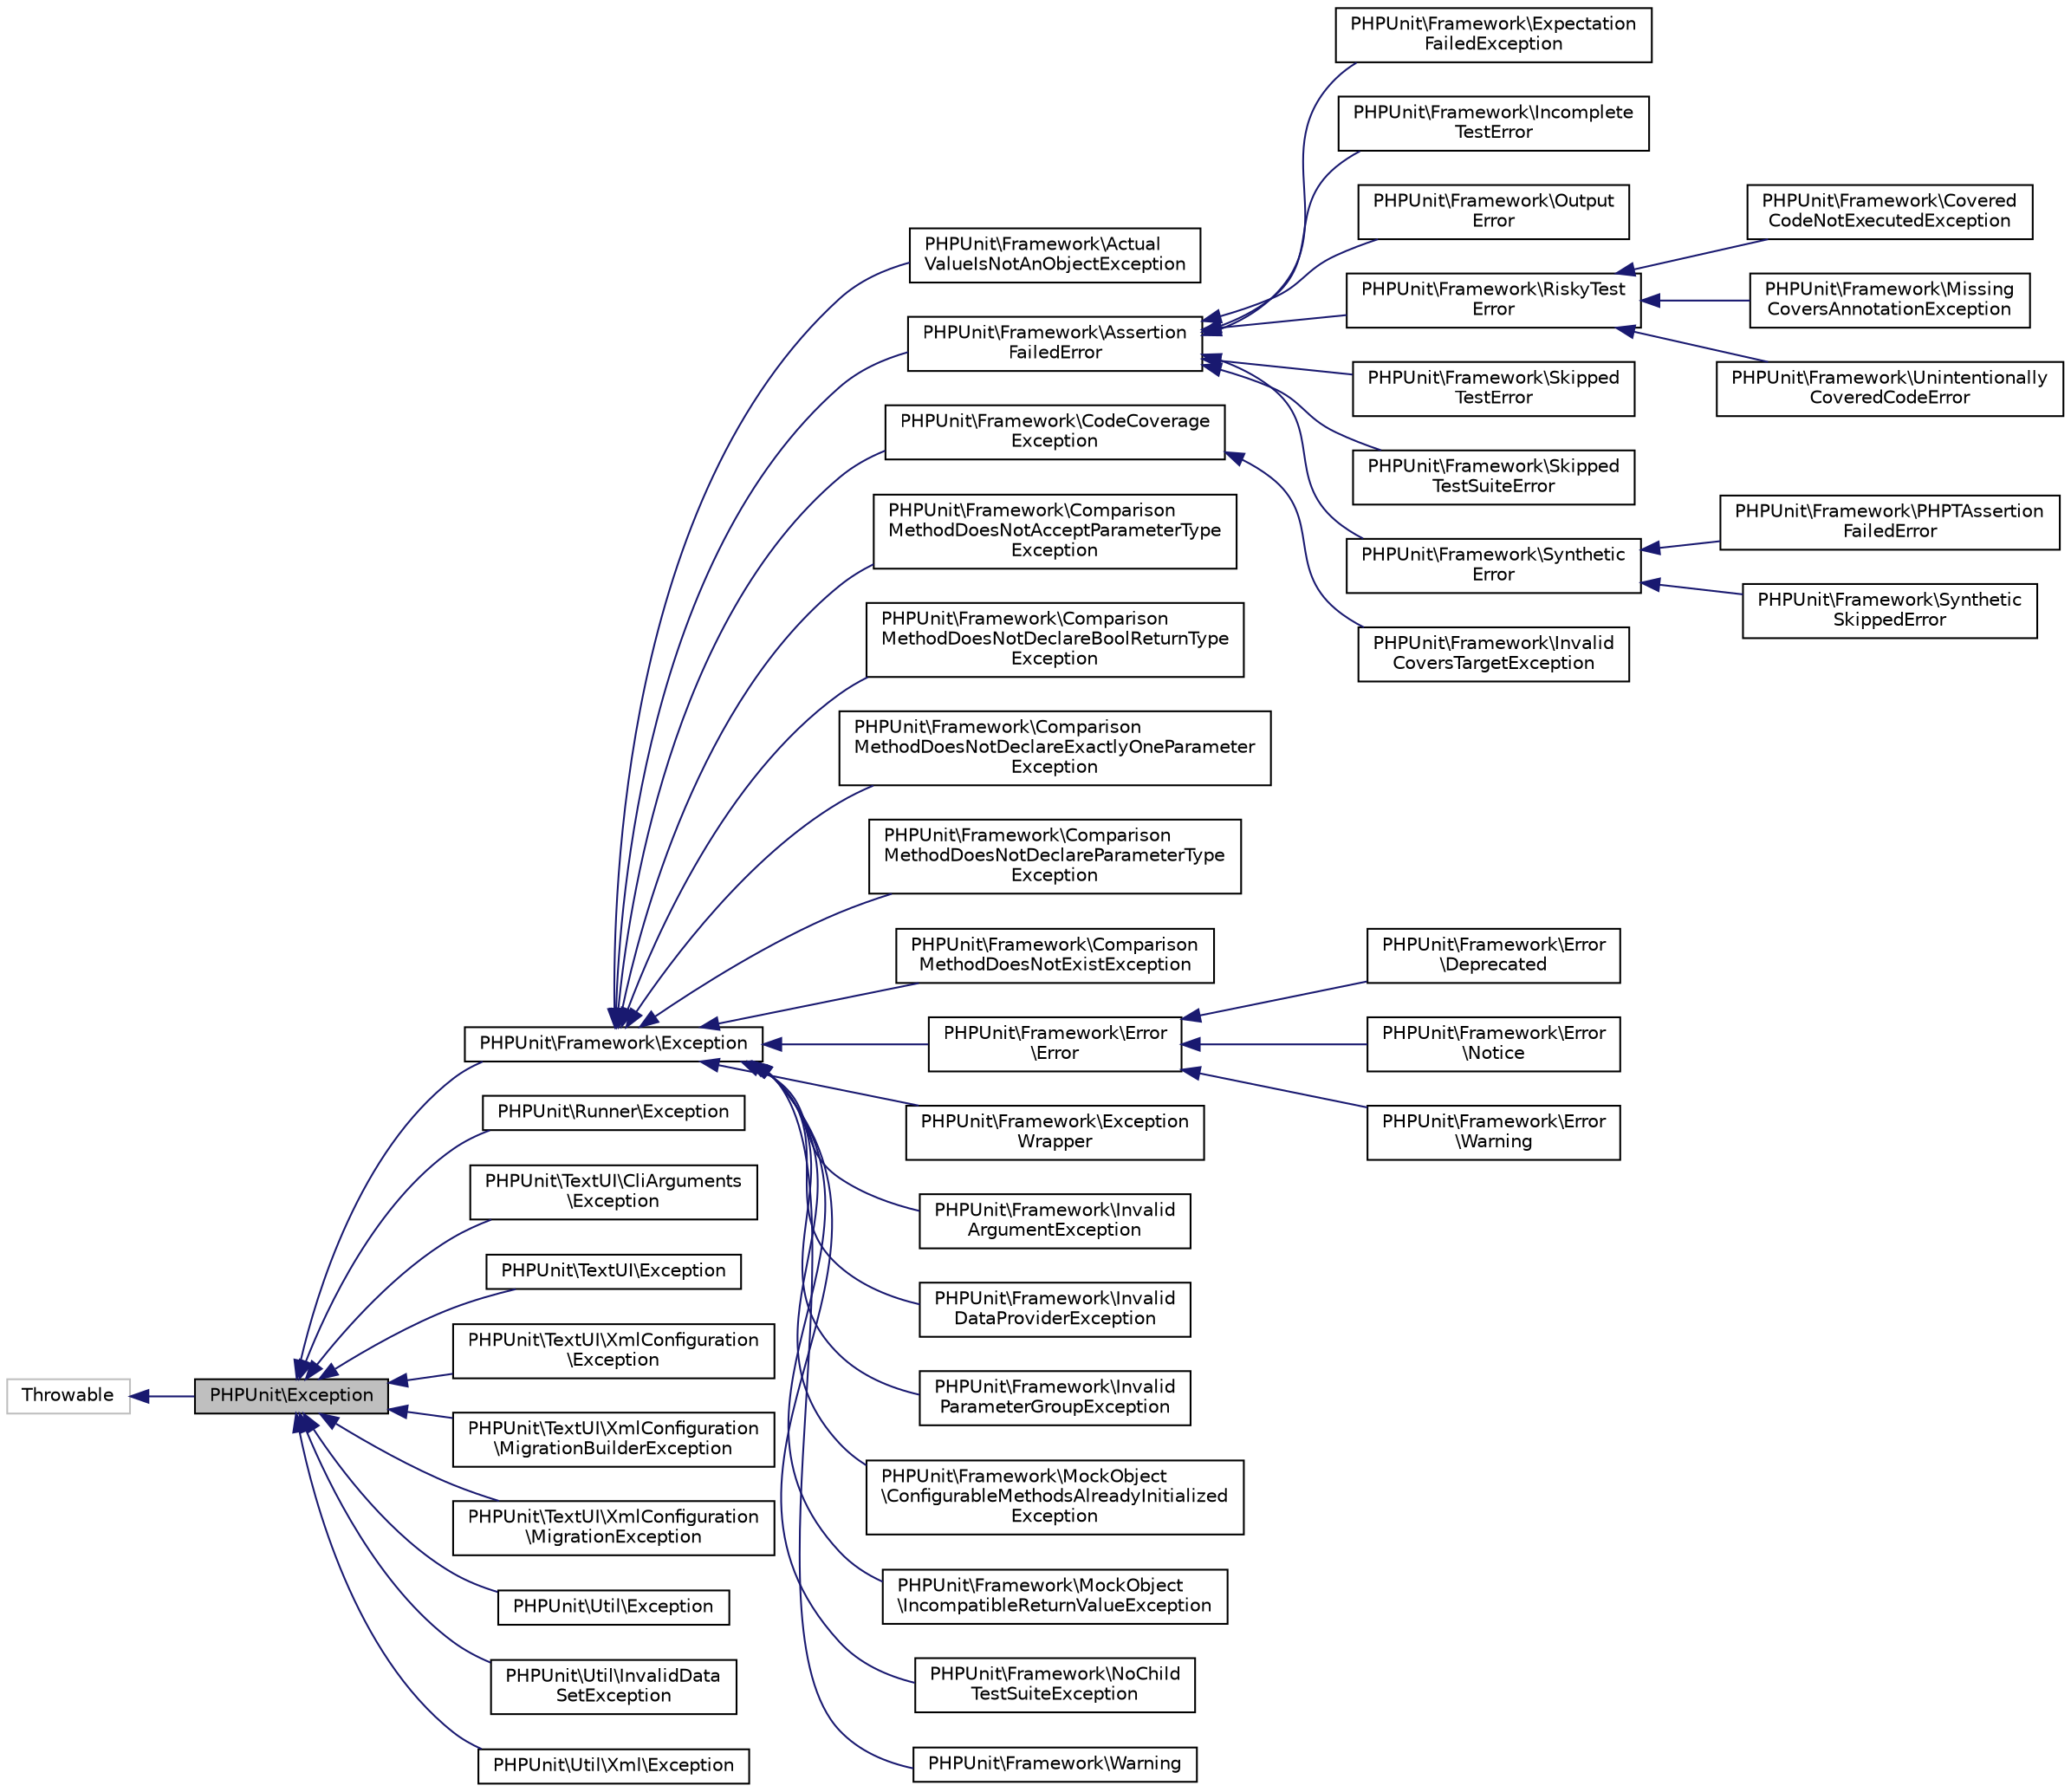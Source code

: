 digraph "PHPUnit\Exception"
{
  edge [fontname="Helvetica",fontsize="10",labelfontname="Helvetica",labelfontsize="10"];
  node [fontname="Helvetica",fontsize="10",shape=record];
  rankdir="LR";
  Node0 [label="PHPUnit\\Exception",height=0.2,width=0.4,color="black", fillcolor="grey75", style="filled", fontcolor="black"];
  Node1 -> Node0 [dir="back",color="midnightblue",fontsize="10",style="solid",fontname="Helvetica"];
  Node1 [label="Throwable",height=0.2,width=0.4,color="grey75", fillcolor="white", style="filled"];
  Node0 -> Node2 [dir="back",color="midnightblue",fontsize="10",style="solid",fontname="Helvetica"];
  Node2 [label="PHPUnit\\Framework\\Exception",height=0.2,width=0.4,color="black", fillcolor="white", style="filled",URL="$classPHPUnit_1_1Framework_1_1Exception.html"];
  Node2 -> Node3 [dir="back",color="midnightblue",fontsize="10",style="solid",fontname="Helvetica"];
  Node3 [label="PHPUnit\\Framework\\Actual\lValueIsNotAnObjectException",height=0.2,width=0.4,color="black", fillcolor="white", style="filled",URL="$classPHPUnit_1_1Framework_1_1ActualValueIsNotAnObjectException.html"];
  Node2 -> Node4 [dir="back",color="midnightblue",fontsize="10",style="solid",fontname="Helvetica"];
  Node4 [label="PHPUnit\\Framework\\Assertion\lFailedError",height=0.2,width=0.4,color="black", fillcolor="white", style="filled",URL="$classPHPUnit_1_1Framework_1_1AssertionFailedError.html"];
  Node4 -> Node5 [dir="back",color="midnightblue",fontsize="10",style="solid",fontname="Helvetica"];
  Node5 [label="PHPUnit\\Framework\\Expectation\lFailedException",height=0.2,width=0.4,color="black", fillcolor="white", style="filled",URL="$classPHPUnit_1_1Framework_1_1ExpectationFailedException.html"];
  Node4 -> Node6 [dir="back",color="midnightblue",fontsize="10",style="solid",fontname="Helvetica"];
  Node6 [label="PHPUnit\\Framework\\Incomplete\lTestError",height=0.2,width=0.4,color="black", fillcolor="white", style="filled",URL="$classPHPUnit_1_1Framework_1_1IncompleteTestError.html"];
  Node4 -> Node7 [dir="back",color="midnightblue",fontsize="10",style="solid",fontname="Helvetica"];
  Node7 [label="PHPUnit\\Framework\\Output\lError",height=0.2,width=0.4,color="black", fillcolor="white", style="filled",URL="$classPHPUnit_1_1Framework_1_1OutputError.html"];
  Node4 -> Node8 [dir="back",color="midnightblue",fontsize="10",style="solid",fontname="Helvetica"];
  Node8 [label="PHPUnit\\Framework\\RiskyTest\lError",height=0.2,width=0.4,color="black", fillcolor="white", style="filled",URL="$classPHPUnit_1_1Framework_1_1RiskyTestError.html"];
  Node8 -> Node9 [dir="back",color="midnightblue",fontsize="10",style="solid",fontname="Helvetica"];
  Node9 [label="PHPUnit\\Framework\\Covered\lCodeNotExecutedException",height=0.2,width=0.4,color="black", fillcolor="white", style="filled",URL="$classPHPUnit_1_1Framework_1_1CoveredCodeNotExecutedException.html"];
  Node8 -> Node10 [dir="back",color="midnightblue",fontsize="10",style="solid",fontname="Helvetica"];
  Node10 [label="PHPUnit\\Framework\\Missing\lCoversAnnotationException",height=0.2,width=0.4,color="black", fillcolor="white", style="filled",URL="$classPHPUnit_1_1Framework_1_1MissingCoversAnnotationException.html"];
  Node8 -> Node11 [dir="back",color="midnightblue",fontsize="10",style="solid",fontname="Helvetica"];
  Node11 [label="PHPUnit\\Framework\\Unintentionally\lCoveredCodeError",height=0.2,width=0.4,color="black", fillcolor="white", style="filled",URL="$classPHPUnit_1_1Framework_1_1UnintentionallyCoveredCodeError.html"];
  Node4 -> Node12 [dir="back",color="midnightblue",fontsize="10",style="solid",fontname="Helvetica"];
  Node12 [label="PHPUnit\\Framework\\Skipped\lTestError",height=0.2,width=0.4,color="black", fillcolor="white", style="filled",URL="$classPHPUnit_1_1Framework_1_1SkippedTestError.html"];
  Node4 -> Node13 [dir="back",color="midnightblue",fontsize="10",style="solid",fontname="Helvetica"];
  Node13 [label="PHPUnit\\Framework\\Skipped\lTestSuiteError",height=0.2,width=0.4,color="black", fillcolor="white", style="filled",URL="$classPHPUnit_1_1Framework_1_1SkippedTestSuiteError.html"];
  Node4 -> Node14 [dir="back",color="midnightblue",fontsize="10",style="solid",fontname="Helvetica"];
  Node14 [label="PHPUnit\\Framework\\Synthetic\lError",height=0.2,width=0.4,color="black", fillcolor="white", style="filled",URL="$classPHPUnit_1_1Framework_1_1SyntheticError.html"];
  Node14 -> Node15 [dir="back",color="midnightblue",fontsize="10",style="solid",fontname="Helvetica"];
  Node15 [label="PHPUnit\\Framework\\PHPTAssertion\lFailedError",height=0.2,width=0.4,color="black", fillcolor="white", style="filled",URL="$classPHPUnit_1_1Framework_1_1PHPTAssertionFailedError.html"];
  Node14 -> Node16 [dir="back",color="midnightblue",fontsize="10",style="solid",fontname="Helvetica"];
  Node16 [label="PHPUnit\\Framework\\Synthetic\lSkippedError",height=0.2,width=0.4,color="black", fillcolor="white", style="filled",URL="$classPHPUnit_1_1Framework_1_1SyntheticSkippedError.html"];
  Node2 -> Node17 [dir="back",color="midnightblue",fontsize="10",style="solid",fontname="Helvetica"];
  Node17 [label="PHPUnit\\Framework\\CodeCoverage\lException",height=0.2,width=0.4,color="black", fillcolor="white", style="filled",URL="$classPHPUnit_1_1Framework_1_1CodeCoverageException.html"];
  Node17 -> Node18 [dir="back",color="midnightblue",fontsize="10",style="solid",fontname="Helvetica"];
  Node18 [label="PHPUnit\\Framework\\Invalid\lCoversTargetException",height=0.2,width=0.4,color="black", fillcolor="white", style="filled",URL="$classPHPUnit_1_1Framework_1_1InvalidCoversTargetException.html"];
  Node2 -> Node19 [dir="back",color="midnightblue",fontsize="10",style="solid",fontname="Helvetica"];
  Node19 [label="PHPUnit\\Framework\\Comparison\lMethodDoesNotAcceptParameterType\lException",height=0.2,width=0.4,color="black", fillcolor="white", style="filled",URL="$classPHPUnit_1_1Framework_1_1ComparisonMethodDoesNotAcceptParameterTypeException.html"];
  Node2 -> Node20 [dir="back",color="midnightblue",fontsize="10",style="solid",fontname="Helvetica"];
  Node20 [label="PHPUnit\\Framework\\Comparison\lMethodDoesNotDeclareBoolReturnType\lException",height=0.2,width=0.4,color="black", fillcolor="white", style="filled",URL="$classPHPUnit_1_1Framework_1_1ComparisonMethodDoesNotDeclareBoolReturnTypeException.html"];
  Node2 -> Node21 [dir="back",color="midnightblue",fontsize="10",style="solid",fontname="Helvetica"];
  Node21 [label="PHPUnit\\Framework\\Comparison\lMethodDoesNotDeclareExactlyOneParameter\lException",height=0.2,width=0.4,color="black", fillcolor="white", style="filled",URL="$classPHPUnit_1_1Framework_1_1ComparisonMethodDoesNotDeclareExactlyOneParameterException.html"];
  Node2 -> Node22 [dir="back",color="midnightblue",fontsize="10",style="solid",fontname="Helvetica"];
  Node22 [label="PHPUnit\\Framework\\Comparison\lMethodDoesNotDeclareParameterType\lException",height=0.2,width=0.4,color="black", fillcolor="white", style="filled",URL="$classPHPUnit_1_1Framework_1_1ComparisonMethodDoesNotDeclareParameterTypeException.html"];
  Node2 -> Node23 [dir="back",color="midnightblue",fontsize="10",style="solid",fontname="Helvetica"];
  Node23 [label="PHPUnit\\Framework\\Comparison\lMethodDoesNotExistException",height=0.2,width=0.4,color="black", fillcolor="white", style="filled",URL="$classPHPUnit_1_1Framework_1_1ComparisonMethodDoesNotExistException.html"];
  Node2 -> Node24 [dir="back",color="midnightblue",fontsize="10",style="solid",fontname="Helvetica"];
  Node24 [label="PHPUnit\\Framework\\Error\l\\Error",height=0.2,width=0.4,color="black", fillcolor="white", style="filled",URL="$classPHPUnit_1_1Framework_1_1Error_1_1Error.html"];
  Node24 -> Node25 [dir="back",color="midnightblue",fontsize="10",style="solid",fontname="Helvetica"];
  Node25 [label="PHPUnit\\Framework\\Error\l\\Deprecated",height=0.2,width=0.4,color="black", fillcolor="white", style="filled",URL="$classPHPUnit_1_1Framework_1_1Error_1_1Deprecated.html"];
  Node24 -> Node26 [dir="back",color="midnightblue",fontsize="10",style="solid",fontname="Helvetica"];
  Node26 [label="PHPUnit\\Framework\\Error\l\\Notice",height=0.2,width=0.4,color="black", fillcolor="white", style="filled",URL="$classPHPUnit_1_1Framework_1_1Error_1_1Notice.html"];
  Node24 -> Node27 [dir="back",color="midnightblue",fontsize="10",style="solid",fontname="Helvetica"];
  Node27 [label="PHPUnit\\Framework\\Error\l\\Warning",height=0.2,width=0.4,color="black", fillcolor="white", style="filled",URL="$classPHPUnit_1_1Framework_1_1Error_1_1Warning.html"];
  Node2 -> Node28 [dir="back",color="midnightblue",fontsize="10",style="solid",fontname="Helvetica"];
  Node28 [label="PHPUnit\\Framework\\Exception\lWrapper",height=0.2,width=0.4,color="black", fillcolor="white", style="filled",URL="$classPHPUnit_1_1Framework_1_1ExceptionWrapper.html"];
  Node2 -> Node29 [dir="back",color="midnightblue",fontsize="10",style="solid",fontname="Helvetica"];
  Node29 [label="PHPUnit\\Framework\\Invalid\lArgumentException",height=0.2,width=0.4,color="black", fillcolor="white", style="filled",URL="$classPHPUnit_1_1Framework_1_1InvalidArgumentException.html"];
  Node2 -> Node30 [dir="back",color="midnightblue",fontsize="10",style="solid",fontname="Helvetica"];
  Node30 [label="PHPUnit\\Framework\\Invalid\lDataProviderException",height=0.2,width=0.4,color="black", fillcolor="white", style="filled",URL="$classPHPUnit_1_1Framework_1_1InvalidDataProviderException.html"];
  Node2 -> Node31 [dir="back",color="midnightblue",fontsize="10",style="solid",fontname="Helvetica"];
  Node31 [label="PHPUnit\\Framework\\Invalid\lParameterGroupException",height=0.2,width=0.4,color="black", fillcolor="white", style="filled",URL="$classPHPUnit_1_1Framework_1_1InvalidParameterGroupException.html"];
  Node2 -> Node32 [dir="back",color="midnightblue",fontsize="10",style="solid",fontname="Helvetica"];
  Node32 [label="PHPUnit\\Framework\\MockObject\l\\ConfigurableMethodsAlreadyInitialized\lException",height=0.2,width=0.4,color="black", fillcolor="white", style="filled",URL="$classPHPUnit_1_1Framework_1_1MockObject_1_1ConfigurableMethodsAlreadyInitializedException.html"];
  Node2 -> Node33 [dir="back",color="midnightblue",fontsize="10",style="solid",fontname="Helvetica"];
  Node33 [label="PHPUnit\\Framework\\MockObject\l\\IncompatibleReturnValueException",height=0.2,width=0.4,color="black", fillcolor="white", style="filled",URL="$classPHPUnit_1_1Framework_1_1MockObject_1_1IncompatibleReturnValueException.html"];
  Node2 -> Node34 [dir="back",color="midnightblue",fontsize="10",style="solid",fontname="Helvetica"];
  Node34 [label="PHPUnit\\Framework\\NoChild\lTestSuiteException",height=0.2,width=0.4,color="black", fillcolor="white", style="filled",URL="$classPHPUnit_1_1Framework_1_1NoChildTestSuiteException.html"];
  Node2 -> Node35 [dir="back",color="midnightblue",fontsize="10",style="solid",fontname="Helvetica"];
  Node35 [label="PHPUnit\\Framework\\Warning",height=0.2,width=0.4,color="black", fillcolor="white", style="filled",URL="$classPHPUnit_1_1Framework_1_1Warning.html"];
  Node0 -> Node36 [dir="back",color="midnightblue",fontsize="10",style="solid",fontname="Helvetica"];
  Node36 [label="PHPUnit\\Runner\\Exception",height=0.2,width=0.4,color="black", fillcolor="white", style="filled",URL="$classPHPUnit_1_1Runner_1_1Exception.html"];
  Node0 -> Node37 [dir="back",color="midnightblue",fontsize="10",style="solid",fontname="Helvetica"];
  Node37 [label="PHPUnit\\TextUI\\CliArguments\l\\Exception",height=0.2,width=0.4,color="black", fillcolor="white", style="filled",URL="$classPHPUnit_1_1TextUI_1_1CliArguments_1_1Exception.html"];
  Node0 -> Node38 [dir="back",color="midnightblue",fontsize="10",style="solid",fontname="Helvetica"];
  Node38 [label="PHPUnit\\TextUI\\Exception",height=0.2,width=0.4,color="black", fillcolor="white", style="filled",URL="$classPHPUnit_1_1TextUI_1_1Exception.html"];
  Node0 -> Node39 [dir="back",color="midnightblue",fontsize="10",style="solid",fontname="Helvetica"];
  Node39 [label="PHPUnit\\TextUI\\XmlConfiguration\l\\Exception",height=0.2,width=0.4,color="black", fillcolor="white", style="filled",URL="$classPHPUnit_1_1TextUI_1_1XmlConfiguration_1_1Exception.html"];
  Node0 -> Node40 [dir="back",color="midnightblue",fontsize="10",style="solid",fontname="Helvetica"];
  Node40 [label="PHPUnit\\TextUI\\XmlConfiguration\l\\MigrationBuilderException",height=0.2,width=0.4,color="black", fillcolor="white", style="filled",URL="$classPHPUnit_1_1TextUI_1_1XmlConfiguration_1_1MigrationBuilderException.html"];
  Node0 -> Node41 [dir="back",color="midnightblue",fontsize="10",style="solid",fontname="Helvetica"];
  Node41 [label="PHPUnit\\TextUI\\XmlConfiguration\l\\MigrationException",height=0.2,width=0.4,color="black", fillcolor="white", style="filled",URL="$classPHPUnit_1_1TextUI_1_1XmlConfiguration_1_1MigrationException.html"];
  Node0 -> Node42 [dir="back",color="midnightblue",fontsize="10",style="solid",fontname="Helvetica"];
  Node42 [label="PHPUnit\\Util\\Exception",height=0.2,width=0.4,color="black", fillcolor="white", style="filled",URL="$classPHPUnit_1_1Util_1_1Exception.html"];
  Node0 -> Node43 [dir="back",color="midnightblue",fontsize="10",style="solid",fontname="Helvetica"];
  Node43 [label="PHPUnit\\Util\\InvalidData\lSetException",height=0.2,width=0.4,color="black", fillcolor="white", style="filled",URL="$classPHPUnit_1_1Util_1_1InvalidDataSetException.html"];
  Node0 -> Node44 [dir="back",color="midnightblue",fontsize="10",style="solid",fontname="Helvetica"];
  Node44 [label="PHPUnit\\Util\\Xml\\Exception",height=0.2,width=0.4,color="black", fillcolor="white", style="filled",URL="$classPHPUnit_1_1Util_1_1Xml_1_1Exception.html"];
}
